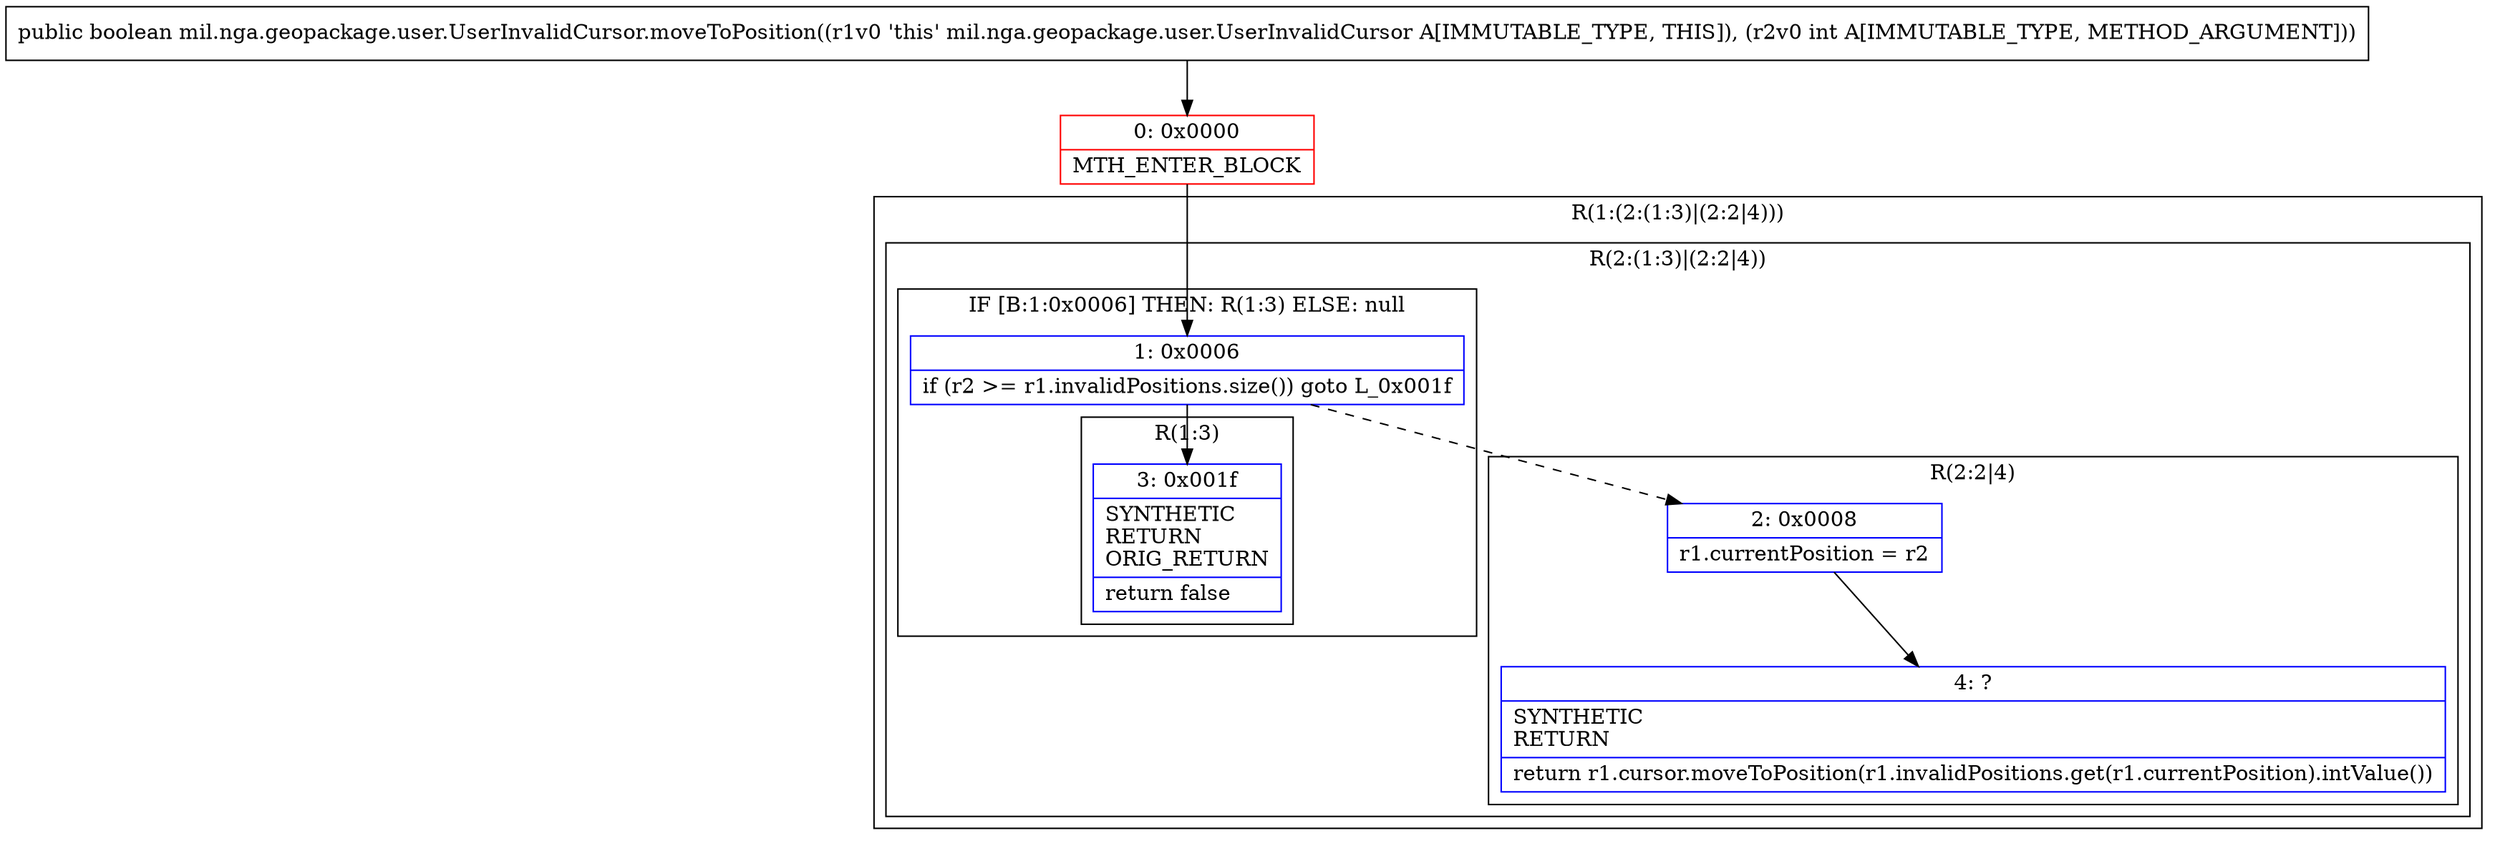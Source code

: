 digraph "CFG formil.nga.geopackage.user.UserInvalidCursor.moveToPosition(I)Z" {
subgraph cluster_Region_1931625164 {
label = "R(1:(2:(1:3)|(2:2|4)))";
node [shape=record,color=blue];
subgraph cluster_Region_1034797891 {
label = "R(2:(1:3)|(2:2|4))";
node [shape=record,color=blue];
subgraph cluster_IfRegion_967106524 {
label = "IF [B:1:0x0006] THEN: R(1:3) ELSE: null";
node [shape=record,color=blue];
Node_1 [shape=record,label="{1\:\ 0x0006|if (r2 \>= r1.invalidPositions.size()) goto L_0x001f\l}"];
subgraph cluster_Region_1088511006 {
label = "R(1:3)";
node [shape=record,color=blue];
Node_3 [shape=record,label="{3\:\ 0x001f|SYNTHETIC\lRETURN\lORIG_RETURN\l|return false\l}"];
}
}
subgraph cluster_Region_565461740 {
label = "R(2:2|4)";
node [shape=record,color=blue];
Node_2 [shape=record,label="{2\:\ 0x0008|r1.currentPosition = r2\l}"];
Node_4 [shape=record,label="{4\:\ ?|SYNTHETIC\lRETURN\l|return r1.cursor.moveToPosition(r1.invalidPositions.get(r1.currentPosition).intValue())\l}"];
}
}
}
Node_0 [shape=record,color=red,label="{0\:\ 0x0000|MTH_ENTER_BLOCK\l}"];
MethodNode[shape=record,label="{public boolean mil.nga.geopackage.user.UserInvalidCursor.moveToPosition((r1v0 'this' mil.nga.geopackage.user.UserInvalidCursor A[IMMUTABLE_TYPE, THIS]), (r2v0 int A[IMMUTABLE_TYPE, METHOD_ARGUMENT])) }"];
MethodNode -> Node_0;
Node_1 -> Node_2[style=dashed];
Node_1 -> Node_3;
Node_2 -> Node_4;
Node_0 -> Node_1;
}

